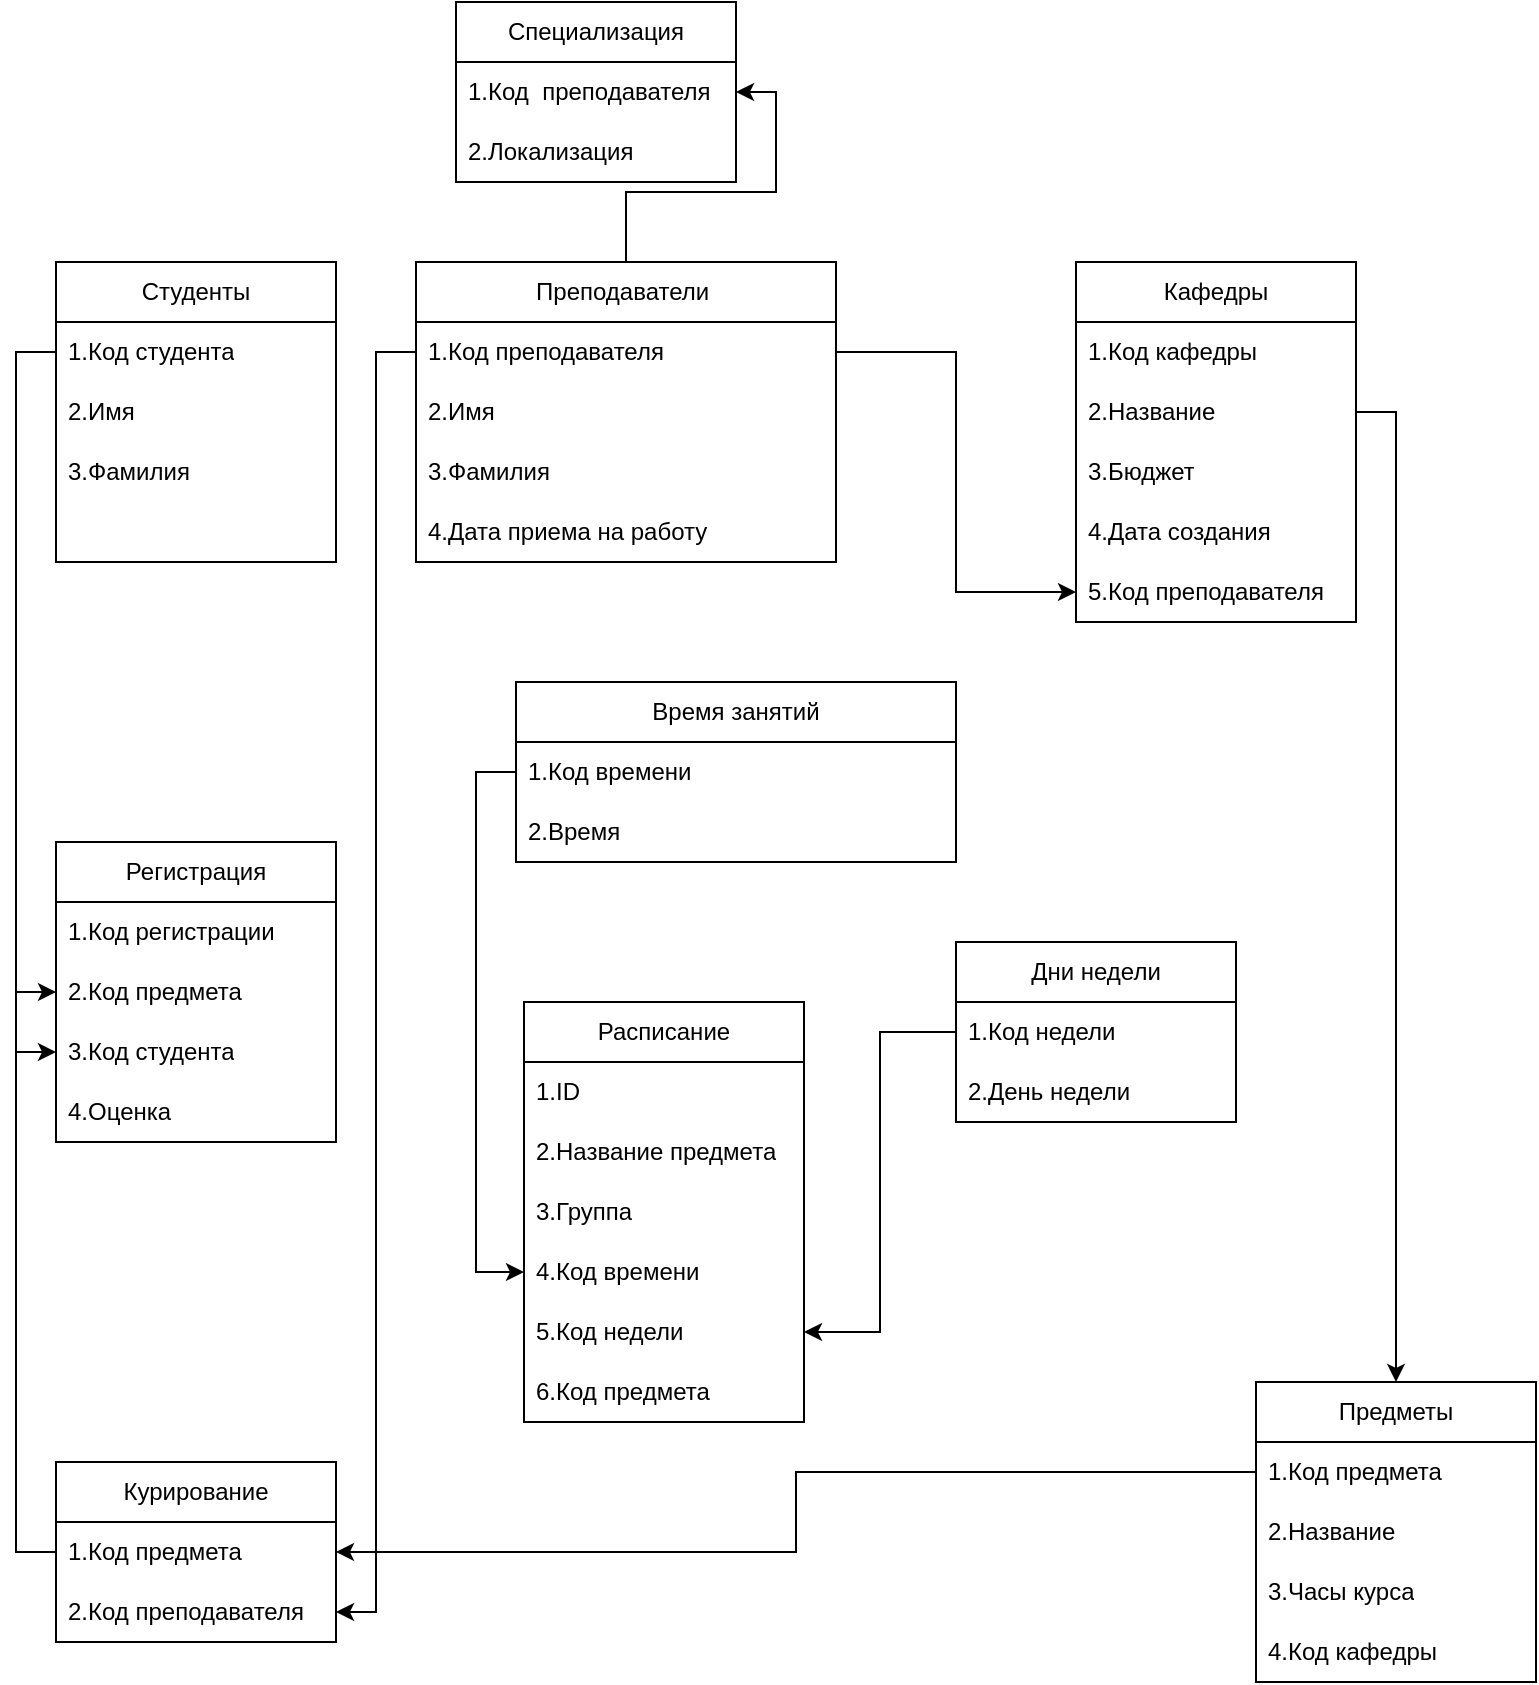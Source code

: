 <mxfile version="22.0.8" type="device">
  <diagram name="Страница — 1" id="zQ8DHur9vxk62e9fNxWk">
    <mxGraphModel dx="1733" dy="991" grid="1" gridSize="10" guides="1" tooltips="1" connect="1" arrows="1" fold="1" page="1" pageScale="1" pageWidth="827" pageHeight="1169" math="0" shadow="0">
      <root>
        <mxCell id="0" />
        <mxCell id="1" parent="0" />
        <mxCell id="h_w07NDsfzTJ752KY1uT-42" style="edgeStyle=orthogonalEdgeStyle;rounded=0;orthogonalLoop=1;jettySize=auto;html=1;exitX=0.5;exitY=0;exitDx=0;exitDy=0;entryX=1;entryY=0.5;entryDx=0;entryDy=0;" edge="1" parent="1" source="i70rsw-tmjajdBFQeUgO-3" target="i70rsw-tmjajdBFQeUgO-9">
          <mxGeometry relative="1" as="geometry" />
        </mxCell>
        <mxCell id="i70rsw-tmjajdBFQeUgO-3" value="Преподаватели&amp;nbsp;" style="swimlane;fontStyle=0;childLayout=stackLayout;horizontal=1;startSize=30;horizontalStack=0;resizeParent=1;resizeParentMax=0;resizeLast=0;collapsible=1;marginBottom=0;whiteSpace=wrap;html=1;" parent="1" vertex="1">
          <mxGeometry x="220" y="320" width="210" height="150" as="geometry" />
        </mxCell>
        <mxCell id="i70rsw-tmjajdBFQeUgO-4" value="1.Код преподавателя" style="text;strokeColor=none;fillColor=none;align=left;verticalAlign=middle;spacingLeft=4;spacingRight=4;overflow=hidden;points=[[0,0.5],[1,0.5]];portConstraint=eastwest;rotatable=0;whiteSpace=wrap;html=1;" parent="i70rsw-tmjajdBFQeUgO-3" vertex="1">
          <mxGeometry y="30" width="210" height="30" as="geometry" />
        </mxCell>
        <mxCell id="i70rsw-tmjajdBFQeUgO-5" value="2.Имя" style="text;strokeColor=none;fillColor=none;align=left;verticalAlign=middle;spacingLeft=4;spacingRight=4;overflow=hidden;points=[[0,0.5],[1,0.5]];portConstraint=eastwest;rotatable=0;whiteSpace=wrap;html=1;" parent="i70rsw-tmjajdBFQeUgO-3" vertex="1">
          <mxGeometry y="60" width="210" height="30" as="geometry" />
        </mxCell>
        <mxCell id="i70rsw-tmjajdBFQeUgO-6" value="3.Фамилия" style="text;strokeColor=none;fillColor=none;align=left;verticalAlign=middle;spacingLeft=4;spacingRight=4;overflow=hidden;points=[[0,0.5],[1,0.5]];portConstraint=eastwest;rotatable=0;whiteSpace=wrap;html=1;" parent="i70rsw-tmjajdBFQeUgO-3" vertex="1">
          <mxGeometry y="90" width="210" height="30" as="geometry" />
        </mxCell>
        <mxCell id="i70rsw-tmjajdBFQeUgO-14" value="4.Дата приема на работу" style="text;strokeColor=none;fillColor=none;align=left;verticalAlign=middle;spacingLeft=4;spacingRight=4;overflow=hidden;points=[[0,0.5],[1,0.5]];portConstraint=eastwest;rotatable=0;whiteSpace=wrap;html=1;" parent="i70rsw-tmjajdBFQeUgO-3" vertex="1">
          <mxGeometry y="120" width="210" height="30" as="geometry" />
        </mxCell>
        <mxCell id="i70rsw-tmjajdBFQeUgO-7" value="Специализация" style="swimlane;fontStyle=0;childLayout=stackLayout;horizontal=1;startSize=30;horizontalStack=0;resizeParent=1;resizeParentMax=0;resizeLast=0;collapsible=1;marginBottom=0;whiteSpace=wrap;html=1;" parent="1" vertex="1">
          <mxGeometry x="240" y="190" width="140" height="90" as="geometry" />
        </mxCell>
        <mxCell id="i70rsw-tmjajdBFQeUgO-9" value="1.Код&amp;nbsp; преподавателя" style="text;strokeColor=none;fillColor=none;align=left;verticalAlign=middle;spacingLeft=4;spacingRight=4;overflow=hidden;points=[[0,0.5],[1,0.5]];portConstraint=eastwest;rotatable=0;whiteSpace=wrap;html=1;" parent="i70rsw-tmjajdBFQeUgO-7" vertex="1">
          <mxGeometry y="30" width="140" height="30" as="geometry" />
        </mxCell>
        <mxCell id="i70rsw-tmjajdBFQeUgO-10" value="2.Локализация" style="text;strokeColor=none;fillColor=none;align=left;verticalAlign=middle;spacingLeft=4;spacingRight=4;overflow=hidden;points=[[0,0.5],[1,0.5]];portConstraint=eastwest;rotatable=0;whiteSpace=wrap;html=1;" parent="i70rsw-tmjajdBFQeUgO-7" vertex="1">
          <mxGeometry y="60" width="140" height="30" as="geometry" />
        </mxCell>
        <mxCell id="i70rsw-tmjajdBFQeUgO-18" value="Время занятий" style="swimlane;fontStyle=0;childLayout=stackLayout;horizontal=1;startSize=30;horizontalStack=0;resizeParent=1;resizeParentMax=0;resizeLast=0;collapsible=1;marginBottom=0;whiteSpace=wrap;html=1;" parent="1" vertex="1">
          <mxGeometry x="270" y="530" width="220" height="90" as="geometry" />
        </mxCell>
        <mxCell id="i70rsw-tmjajdBFQeUgO-19" value="1.Код времени" style="text;strokeColor=none;fillColor=none;align=left;verticalAlign=middle;spacingLeft=4;spacingRight=4;overflow=hidden;points=[[0,0.5],[1,0.5]];portConstraint=eastwest;rotatable=0;whiteSpace=wrap;html=1;" parent="i70rsw-tmjajdBFQeUgO-18" vertex="1">
          <mxGeometry y="30" width="220" height="30" as="geometry" />
        </mxCell>
        <mxCell id="i70rsw-tmjajdBFQeUgO-20" value="2.Время" style="text;strokeColor=none;fillColor=none;align=left;verticalAlign=middle;spacingLeft=4;spacingRight=4;overflow=hidden;points=[[0,0.5],[1,0.5]];portConstraint=eastwest;rotatable=0;whiteSpace=wrap;html=1;" parent="i70rsw-tmjajdBFQeUgO-18" vertex="1">
          <mxGeometry y="60" width="220" height="30" as="geometry" />
        </mxCell>
        <mxCell id="i70rsw-tmjajdBFQeUgO-22" value="Кафедры" style="swimlane;fontStyle=0;childLayout=stackLayout;horizontal=1;startSize=30;horizontalStack=0;resizeParent=1;resizeParentMax=0;resizeLast=0;collapsible=1;marginBottom=0;whiteSpace=wrap;html=1;" parent="1" vertex="1">
          <mxGeometry x="550" y="320" width="140" height="180" as="geometry" />
        </mxCell>
        <mxCell id="i70rsw-tmjajdBFQeUgO-23" value="1.Код кафедры" style="text;strokeColor=none;fillColor=none;align=left;verticalAlign=middle;spacingLeft=4;spacingRight=4;overflow=hidden;points=[[0,0.5],[1,0.5]];portConstraint=eastwest;rotatable=0;whiteSpace=wrap;html=1;" parent="i70rsw-tmjajdBFQeUgO-22" vertex="1">
          <mxGeometry y="30" width="140" height="30" as="geometry" />
        </mxCell>
        <mxCell id="i70rsw-tmjajdBFQeUgO-24" value="2.Название" style="text;strokeColor=none;fillColor=none;align=left;verticalAlign=middle;spacingLeft=4;spacingRight=4;overflow=hidden;points=[[0,0.5],[1,0.5]];portConstraint=eastwest;rotatable=0;whiteSpace=wrap;html=1;" parent="i70rsw-tmjajdBFQeUgO-22" vertex="1">
          <mxGeometry y="60" width="140" height="30" as="geometry" />
        </mxCell>
        <mxCell id="i70rsw-tmjajdBFQeUgO-25" value="3.Бюджет" style="text;strokeColor=none;fillColor=none;align=left;verticalAlign=middle;spacingLeft=4;spacingRight=4;overflow=hidden;points=[[0,0.5],[1,0.5]];portConstraint=eastwest;rotatable=0;whiteSpace=wrap;html=1;" parent="i70rsw-tmjajdBFQeUgO-22" vertex="1">
          <mxGeometry y="90" width="140" height="30" as="geometry" />
        </mxCell>
        <mxCell id="i70rsw-tmjajdBFQeUgO-26" value="4.Дата создания" style="text;strokeColor=none;fillColor=none;align=left;verticalAlign=middle;spacingLeft=4;spacingRight=4;overflow=hidden;points=[[0,0.5],[1,0.5]];portConstraint=eastwest;rotatable=0;whiteSpace=wrap;html=1;" parent="i70rsw-tmjajdBFQeUgO-22" vertex="1">
          <mxGeometry y="120" width="140" height="30" as="geometry" />
        </mxCell>
        <mxCell id="i70rsw-tmjajdBFQeUgO-27" value="5.Код преподавателя" style="text;strokeColor=none;fillColor=none;align=left;verticalAlign=middle;spacingLeft=4;spacingRight=4;overflow=hidden;points=[[0,0.5],[1,0.5]];portConstraint=eastwest;rotatable=0;whiteSpace=wrap;html=1;" parent="i70rsw-tmjajdBFQeUgO-22" vertex="1">
          <mxGeometry y="150" width="140" height="30" as="geometry" />
        </mxCell>
        <mxCell id="i70rsw-tmjajdBFQeUgO-28" value="Дни недели" style="swimlane;fontStyle=0;childLayout=stackLayout;horizontal=1;startSize=30;horizontalStack=0;resizeParent=1;resizeParentMax=0;resizeLast=0;collapsible=1;marginBottom=0;whiteSpace=wrap;html=1;" parent="1" vertex="1">
          <mxGeometry x="490" y="660" width="140" height="90" as="geometry" />
        </mxCell>
        <mxCell id="i70rsw-tmjajdBFQeUgO-29" value="1.Код недели" style="text;strokeColor=none;fillColor=none;align=left;verticalAlign=middle;spacingLeft=4;spacingRight=4;overflow=hidden;points=[[0,0.5],[1,0.5]];portConstraint=eastwest;rotatable=0;whiteSpace=wrap;html=1;" parent="i70rsw-tmjajdBFQeUgO-28" vertex="1">
          <mxGeometry y="30" width="140" height="30" as="geometry" />
        </mxCell>
        <mxCell id="i70rsw-tmjajdBFQeUgO-32" value="2.День недели" style="text;strokeColor=none;fillColor=none;align=left;verticalAlign=middle;spacingLeft=4;spacingRight=4;overflow=hidden;points=[[0,0.5],[1,0.5]];portConstraint=eastwest;rotatable=0;whiteSpace=wrap;html=1;" parent="i70rsw-tmjajdBFQeUgO-28" vertex="1">
          <mxGeometry y="60" width="140" height="30" as="geometry" />
        </mxCell>
        <mxCell id="i70rsw-tmjajdBFQeUgO-33" value="Студенты" style="swimlane;fontStyle=0;childLayout=stackLayout;horizontal=1;startSize=30;horizontalStack=0;resizeParent=1;resizeParentMax=0;resizeLast=0;collapsible=1;marginBottom=0;whiteSpace=wrap;html=1;" parent="1" vertex="1">
          <mxGeometry x="40" y="320" width="140" height="150" as="geometry" />
        </mxCell>
        <mxCell id="i70rsw-tmjajdBFQeUgO-34" value="1.Код студента" style="text;strokeColor=none;fillColor=none;align=left;verticalAlign=middle;spacingLeft=4;spacingRight=4;overflow=hidden;points=[[0,0.5],[1,0.5]];portConstraint=eastwest;rotatable=0;whiteSpace=wrap;html=1;" parent="i70rsw-tmjajdBFQeUgO-33" vertex="1">
          <mxGeometry y="30" width="140" height="30" as="geometry" />
        </mxCell>
        <mxCell id="i70rsw-tmjajdBFQeUgO-35" value="2.Имя" style="text;strokeColor=none;fillColor=none;align=left;verticalAlign=middle;spacingLeft=4;spacingRight=4;overflow=hidden;points=[[0,0.5],[1,0.5]];portConstraint=eastwest;rotatable=0;whiteSpace=wrap;html=1;" parent="i70rsw-tmjajdBFQeUgO-33" vertex="1">
          <mxGeometry y="60" width="140" height="30" as="geometry" />
        </mxCell>
        <mxCell id="i70rsw-tmjajdBFQeUgO-36" value="3.Фамилия" style="text;strokeColor=none;fillColor=none;align=left;verticalAlign=middle;spacingLeft=4;spacingRight=4;overflow=hidden;points=[[0,0.5],[1,0.5]];portConstraint=eastwest;rotatable=0;whiteSpace=wrap;html=1;" parent="i70rsw-tmjajdBFQeUgO-33" vertex="1">
          <mxGeometry y="90" width="140" height="30" as="geometry" />
        </mxCell>
        <mxCell id="i70rsw-tmjajdBFQeUgO-37" style="text;strokeColor=none;fillColor=none;align=left;verticalAlign=middle;spacingLeft=4;spacingRight=4;overflow=hidden;points=[[0,0.5],[1,0.5]];portConstraint=eastwest;rotatable=0;whiteSpace=wrap;html=1;" parent="i70rsw-tmjajdBFQeUgO-33" vertex="1">
          <mxGeometry y="120" width="140" height="30" as="geometry" />
        </mxCell>
        <mxCell id="h_w07NDsfzTJ752KY1uT-1" value="Расписание" style="swimlane;fontStyle=0;childLayout=stackLayout;horizontal=1;startSize=30;horizontalStack=0;resizeParent=1;resizeParentMax=0;resizeLast=0;collapsible=1;marginBottom=0;whiteSpace=wrap;html=1;" vertex="1" parent="1">
          <mxGeometry x="274" y="690" width="140" height="210" as="geometry" />
        </mxCell>
        <mxCell id="h_w07NDsfzTJ752KY1uT-2" value="1.ID" style="text;strokeColor=none;fillColor=none;align=left;verticalAlign=middle;spacingLeft=4;spacingRight=4;overflow=hidden;points=[[0,0.5],[1,0.5]];portConstraint=eastwest;rotatable=0;whiteSpace=wrap;html=1;" vertex="1" parent="h_w07NDsfzTJ752KY1uT-1">
          <mxGeometry y="30" width="140" height="30" as="geometry" />
        </mxCell>
        <mxCell id="h_w07NDsfzTJ752KY1uT-3" value="2.Название предмета" style="text;strokeColor=none;fillColor=none;align=left;verticalAlign=middle;spacingLeft=4;spacingRight=4;overflow=hidden;points=[[0,0.5],[1,0.5]];portConstraint=eastwest;rotatable=0;whiteSpace=wrap;html=1;" vertex="1" parent="h_w07NDsfzTJ752KY1uT-1">
          <mxGeometry y="60" width="140" height="30" as="geometry" />
        </mxCell>
        <mxCell id="h_w07NDsfzTJ752KY1uT-4" value="3.Группа" style="text;strokeColor=none;fillColor=none;align=left;verticalAlign=middle;spacingLeft=4;spacingRight=4;overflow=hidden;points=[[0,0.5],[1,0.5]];portConstraint=eastwest;rotatable=0;whiteSpace=wrap;html=1;" vertex="1" parent="h_w07NDsfzTJ752KY1uT-1">
          <mxGeometry y="90" width="140" height="30" as="geometry" />
        </mxCell>
        <mxCell id="h_w07NDsfzTJ752KY1uT-5" value="4.Код времени" style="text;strokeColor=none;fillColor=none;align=left;verticalAlign=middle;spacingLeft=4;spacingRight=4;overflow=hidden;points=[[0,0.5],[1,0.5]];portConstraint=eastwest;rotatable=0;whiteSpace=wrap;html=1;" vertex="1" parent="h_w07NDsfzTJ752KY1uT-1">
          <mxGeometry y="120" width="140" height="30" as="geometry" />
        </mxCell>
        <mxCell id="h_w07NDsfzTJ752KY1uT-6" value="5.Код недели" style="text;strokeColor=none;fillColor=none;align=left;verticalAlign=middle;spacingLeft=4;spacingRight=4;overflow=hidden;points=[[0,0.5],[1,0.5]];portConstraint=eastwest;rotatable=0;whiteSpace=wrap;html=1;" vertex="1" parent="h_w07NDsfzTJ752KY1uT-1">
          <mxGeometry y="150" width="140" height="30" as="geometry" />
        </mxCell>
        <mxCell id="h_w07NDsfzTJ752KY1uT-7" value="6.Код предмета" style="text;strokeColor=none;fillColor=none;align=left;verticalAlign=middle;spacingLeft=4;spacingRight=4;overflow=hidden;points=[[0,0.5],[1,0.5]];portConstraint=eastwest;rotatable=0;whiteSpace=wrap;html=1;" vertex="1" parent="h_w07NDsfzTJ752KY1uT-1">
          <mxGeometry y="180" width="140" height="30" as="geometry" />
        </mxCell>
        <mxCell id="h_w07NDsfzTJ752KY1uT-8" value="Регистрация" style="swimlane;fontStyle=0;childLayout=stackLayout;horizontal=1;startSize=30;horizontalStack=0;resizeParent=1;resizeParentMax=0;resizeLast=0;collapsible=1;marginBottom=0;whiteSpace=wrap;html=1;" vertex="1" parent="1">
          <mxGeometry x="40" y="610" width="140" height="150" as="geometry" />
        </mxCell>
        <mxCell id="h_w07NDsfzTJ752KY1uT-9" value="1.Код регистрации" style="text;strokeColor=none;fillColor=none;align=left;verticalAlign=middle;spacingLeft=4;spacingRight=4;overflow=hidden;points=[[0,0.5],[1,0.5]];portConstraint=eastwest;rotatable=0;whiteSpace=wrap;html=1;" vertex="1" parent="h_w07NDsfzTJ752KY1uT-8">
          <mxGeometry y="30" width="140" height="30" as="geometry" />
        </mxCell>
        <mxCell id="h_w07NDsfzTJ752KY1uT-10" value="2.Код предмета" style="text;strokeColor=none;fillColor=none;align=left;verticalAlign=middle;spacingLeft=4;spacingRight=4;overflow=hidden;points=[[0,0.5],[1,0.5]];portConstraint=eastwest;rotatable=0;whiteSpace=wrap;html=1;" vertex="1" parent="h_w07NDsfzTJ752KY1uT-8">
          <mxGeometry y="60" width="140" height="30" as="geometry" />
        </mxCell>
        <mxCell id="h_w07NDsfzTJ752KY1uT-11" value="3.Код студента" style="text;strokeColor=none;fillColor=none;align=left;verticalAlign=middle;spacingLeft=4;spacingRight=4;overflow=hidden;points=[[0,0.5],[1,0.5]];portConstraint=eastwest;rotatable=0;whiteSpace=wrap;html=1;" vertex="1" parent="h_w07NDsfzTJ752KY1uT-8">
          <mxGeometry y="90" width="140" height="30" as="geometry" />
        </mxCell>
        <mxCell id="h_w07NDsfzTJ752KY1uT-12" value="4.Оценка" style="text;strokeColor=none;fillColor=none;align=left;verticalAlign=middle;spacingLeft=4;spacingRight=4;overflow=hidden;points=[[0,0.5],[1,0.5]];portConstraint=eastwest;rotatable=0;whiteSpace=wrap;html=1;" vertex="1" parent="h_w07NDsfzTJ752KY1uT-8">
          <mxGeometry y="120" width="140" height="30" as="geometry" />
        </mxCell>
        <mxCell id="h_w07NDsfzTJ752KY1uT-13" value="Курирование" style="swimlane;fontStyle=0;childLayout=stackLayout;horizontal=1;startSize=30;horizontalStack=0;resizeParent=1;resizeParentMax=0;resizeLast=0;collapsible=1;marginBottom=0;whiteSpace=wrap;html=1;" vertex="1" parent="1">
          <mxGeometry x="40" y="920" width="140" height="90" as="geometry" />
        </mxCell>
        <mxCell id="h_w07NDsfzTJ752KY1uT-14" value="1.Код предмета" style="text;strokeColor=none;fillColor=none;align=left;verticalAlign=middle;spacingLeft=4;spacingRight=4;overflow=hidden;points=[[0,0.5],[1,0.5]];portConstraint=eastwest;rotatable=0;whiteSpace=wrap;html=1;" vertex="1" parent="h_w07NDsfzTJ752KY1uT-13">
          <mxGeometry y="30" width="140" height="30" as="geometry" />
        </mxCell>
        <mxCell id="h_w07NDsfzTJ752KY1uT-15" value="2.Код преподавателя" style="text;strokeColor=none;fillColor=none;align=left;verticalAlign=middle;spacingLeft=4;spacingRight=4;overflow=hidden;points=[[0,0.5],[1,0.5]];portConstraint=eastwest;rotatable=0;whiteSpace=wrap;html=1;" vertex="1" parent="h_w07NDsfzTJ752KY1uT-13">
          <mxGeometry y="60" width="140" height="30" as="geometry" />
        </mxCell>
        <mxCell id="h_w07NDsfzTJ752KY1uT-17" value="Предметы" style="swimlane;fontStyle=0;childLayout=stackLayout;horizontal=1;startSize=30;horizontalStack=0;resizeParent=1;resizeParentMax=0;resizeLast=0;collapsible=1;marginBottom=0;whiteSpace=wrap;html=1;" vertex="1" parent="1">
          <mxGeometry x="640" y="880" width="140" height="150" as="geometry" />
        </mxCell>
        <mxCell id="h_w07NDsfzTJ752KY1uT-18" value="1.Код предмета" style="text;strokeColor=none;fillColor=none;align=left;verticalAlign=middle;spacingLeft=4;spacingRight=4;overflow=hidden;points=[[0,0.5],[1,0.5]];portConstraint=eastwest;rotatable=0;whiteSpace=wrap;html=1;" vertex="1" parent="h_w07NDsfzTJ752KY1uT-17">
          <mxGeometry y="30" width="140" height="30" as="geometry" />
        </mxCell>
        <mxCell id="h_w07NDsfzTJ752KY1uT-19" value="2.Название" style="text;strokeColor=none;fillColor=none;align=left;verticalAlign=middle;spacingLeft=4;spacingRight=4;overflow=hidden;points=[[0,0.5],[1,0.5]];portConstraint=eastwest;rotatable=0;whiteSpace=wrap;html=1;" vertex="1" parent="h_w07NDsfzTJ752KY1uT-17">
          <mxGeometry y="60" width="140" height="30" as="geometry" />
        </mxCell>
        <mxCell id="h_w07NDsfzTJ752KY1uT-20" value="3.Часы курса" style="text;strokeColor=none;fillColor=none;align=left;verticalAlign=middle;spacingLeft=4;spacingRight=4;overflow=hidden;points=[[0,0.5],[1,0.5]];portConstraint=eastwest;rotatable=0;whiteSpace=wrap;html=1;" vertex="1" parent="h_w07NDsfzTJ752KY1uT-17">
          <mxGeometry y="90" width="140" height="30" as="geometry" />
        </mxCell>
        <mxCell id="h_w07NDsfzTJ752KY1uT-21" value="4.Код кафедры" style="text;strokeColor=none;fillColor=none;align=left;verticalAlign=middle;spacingLeft=4;spacingRight=4;overflow=hidden;points=[[0,0.5],[1,0.5]];portConstraint=eastwest;rotatable=0;whiteSpace=wrap;html=1;" vertex="1" parent="h_w07NDsfzTJ752KY1uT-17">
          <mxGeometry y="120" width="140" height="30" as="geometry" />
        </mxCell>
        <mxCell id="h_w07NDsfzTJ752KY1uT-31" style="edgeStyle=orthogonalEdgeStyle;rounded=0;orthogonalLoop=1;jettySize=auto;html=1;exitX=1;exitY=0.5;exitDx=0;exitDy=0;entryX=0.5;entryY=0;entryDx=0;entryDy=0;" edge="1" parent="1" source="i70rsw-tmjajdBFQeUgO-24" target="h_w07NDsfzTJ752KY1uT-17">
          <mxGeometry relative="1" as="geometry" />
        </mxCell>
        <mxCell id="h_w07NDsfzTJ752KY1uT-32" style="edgeStyle=orthogonalEdgeStyle;rounded=0;orthogonalLoop=1;jettySize=auto;html=1;exitX=0;exitY=0.5;exitDx=0;exitDy=0;entryX=1;entryY=0.5;entryDx=0;entryDy=0;" edge="1" parent="1" source="h_w07NDsfzTJ752KY1uT-18" target="h_w07NDsfzTJ752KY1uT-14">
          <mxGeometry relative="1" as="geometry" />
        </mxCell>
        <mxCell id="h_w07NDsfzTJ752KY1uT-38" style="edgeStyle=orthogonalEdgeStyle;rounded=0;orthogonalLoop=1;jettySize=auto;html=1;exitX=0;exitY=0.5;exitDx=0;exitDy=0;entryX=0;entryY=0.5;entryDx=0;entryDy=0;" edge="1" parent="1" source="i70rsw-tmjajdBFQeUgO-34" target="h_w07NDsfzTJ752KY1uT-11">
          <mxGeometry relative="1" as="geometry" />
        </mxCell>
        <mxCell id="h_w07NDsfzTJ752KY1uT-40" style="edgeStyle=orthogonalEdgeStyle;rounded=0;orthogonalLoop=1;jettySize=auto;html=1;exitX=0;exitY=0.5;exitDx=0;exitDy=0;entryX=1;entryY=0.5;entryDx=0;entryDy=0;" edge="1" parent="1" source="i70rsw-tmjajdBFQeUgO-29" target="h_w07NDsfzTJ752KY1uT-6">
          <mxGeometry relative="1" as="geometry" />
        </mxCell>
        <mxCell id="h_w07NDsfzTJ752KY1uT-41" style="edgeStyle=orthogonalEdgeStyle;rounded=0;orthogonalLoop=1;jettySize=auto;html=1;exitX=0;exitY=0.5;exitDx=0;exitDy=0;entryX=1;entryY=0.5;entryDx=0;entryDy=0;" edge="1" parent="1" source="i70rsw-tmjajdBFQeUgO-4" target="h_w07NDsfzTJ752KY1uT-15">
          <mxGeometry relative="1" as="geometry" />
        </mxCell>
        <mxCell id="h_w07NDsfzTJ752KY1uT-44" style="edgeStyle=orthogonalEdgeStyle;rounded=0;orthogonalLoop=1;jettySize=auto;html=1;exitX=0;exitY=0.5;exitDx=0;exitDy=0;entryX=0;entryY=0.5;entryDx=0;entryDy=0;" edge="1" parent="1" source="i70rsw-tmjajdBFQeUgO-19" target="h_w07NDsfzTJ752KY1uT-5">
          <mxGeometry relative="1" as="geometry" />
        </mxCell>
        <mxCell id="h_w07NDsfzTJ752KY1uT-45" style="edgeStyle=orthogonalEdgeStyle;rounded=0;orthogonalLoop=1;jettySize=auto;html=1;exitX=1;exitY=0.5;exitDx=0;exitDy=0;entryX=0;entryY=0.5;entryDx=0;entryDy=0;" edge="1" parent="1" source="i70rsw-tmjajdBFQeUgO-4" target="i70rsw-tmjajdBFQeUgO-27">
          <mxGeometry relative="1" as="geometry" />
        </mxCell>
        <mxCell id="h_w07NDsfzTJ752KY1uT-46" style="edgeStyle=orthogonalEdgeStyle;rounded=0;orthogonalLoop=1;jettySize=auto;html=1;exitX=0;exitY=0.5;exitDx=0;exitDy=0;entryX=0;entryY=0.5;entryDx=0;entryDy=0;" edge="1" parent="1" source="h_w07NDsfzTJ752KY1uT-14" target="h_w07NDsfzTJ752KY1uT-10">
          <mxGeometry relative="1" as="geometry" />
        </mxCell>
      </root>
    </mxGraphModel>
  </diagram>
</mxfile>
